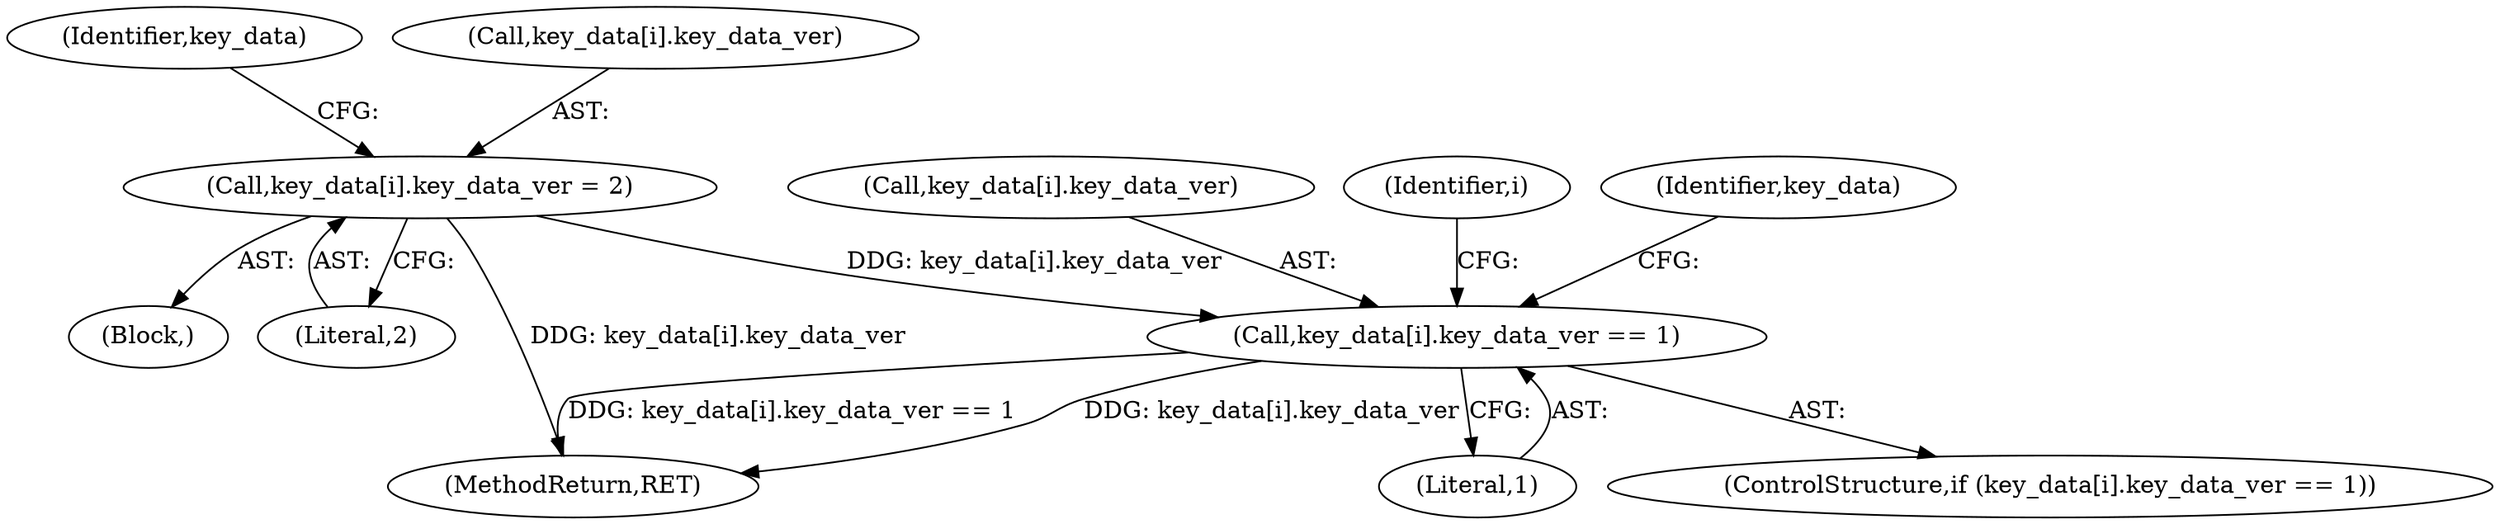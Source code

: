 digraph "0_krb5_04038bf3633c4b909b5ded3072dc88c8c419bf16@array" {
"1000165" [label="(Call,key_data[i].key_data_ver == 1)"];
"1000173" [label="(Call,key_data[i].key_data_ver = 2)"];
"1000418" [label="(MethodReturn,RET)"];
"1000166" [label="(Call,key_data[i].key_data_ver)"];
"1000162" [label="(Identifier,i)"];
"1000176" [label="(Identifier,key_data)"];
"1000184" [label="(Identifier,key_data)"];
"1000179" [label="(Literal,2)"];
"1000172" [label="(Block,)"];
"1000171" [label="(Literal,1)"];
"1000165" [label="(Call,key_data[i].key_data_ver == 1)"];
"1000174" [label="(Call,key_data[i].key_data_ver)"];
"1000164" [label="(ControlStructure,if (key_data[i].key_data_ver == 1))"];
"1000173" [label="(Call,key_data[i].key_data_ver = 2)"];
"1000165" -> "1000164"  [label="AST: "];
"1000165" -> "1000171"  [label="CFG: "];
"1000166" -> "1000165"  [label="AST: "];
"1000171" -> "1000165"  [label="AST: "];
"1000176" -> "1000165"  [label="CFG: "];
"1000162" -> "1000165"  [label="CFG: "];
"1000165" -> "1000418"  [label="DDG: key_data[i].key_data_ver"];
"1000165" -> "1000418"  [label="DDG: key_data[i].key_data_ver == 1"];
"1000173" -> "1000165"  [label="DDG: key_data[i].key_data_ver"];
"1000173" -> "1000172"  [label="AST: "];
"1000173" -> "1000179"  [label="CFG: "];
"1000174" -> "1000173"  [label="AST: "];
"1000179" -> "1000173"  [label="AST: "];
"1000184" -> "1000173"  [label="CFG: "];
"1000173" -> "1000418"  [label="DDG: key_data[i].key_data_ver"];
}
